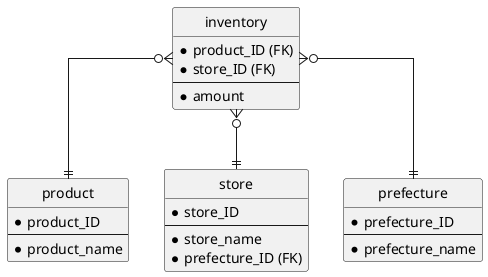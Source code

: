 @startuml Basic_DB/01/05

' hide the mark of entity
hide circle

' avoid problems with angled crows feet
skinparam linetype ortho

entity "inventory" as e1 {
	* product_ID (FK)
	* store_ID (FK)
	--
	* amount
}
entity "product" as e2{
	* product_ID
	--
	* product_name
}
entity "store" as e3 {
	* store_ID
	--
	* store_name
	* prefecture_ID (FK)
}
entity "prefecture" as e4 {
	* prefecture_ID
	--
	* prefecture_name
}

e1 }o--|| e2
e1 }o--|| e3
e1 }o--|| e4

' It is also possible to set the entity and the cardinality without using an alias.
/' 
entity inventory {
	* product_ID (FK)
	* store_ID (FK)
	--
	* amount
}
entity product{
	* product_ID
	--
	* product_name
}
entity store{
	* store_ID
	--
	* store_name
	* prefecture_ID (FK)
}
entity prefecture{
	* prefecture_ID
	--
	* prefecture_name
}

inventory }o--|| product
inventory }o--|| store
inventory }o--|| prefecture
'/

@enduml